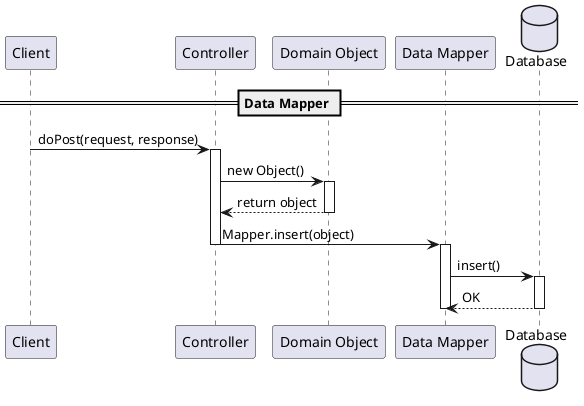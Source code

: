 @startuml

skinparam linetype polyline

participant "Client" as Client
participant "Controller" as C
participant “Domain Object" as O
participant "Data Mapper" as M
database "Database" as DB

== Data Mapper ==
Client -> C: doPost(request, response)
activate C
C -> O: new Object()
activate O
O --> C: return object
deactivate O
C -> M: Mapper.insert(object)
deactivate C
activate M
M -> DB: insert()
activate DB
DB --> M: OK
deactivate M
deactivate DB
@enduml
